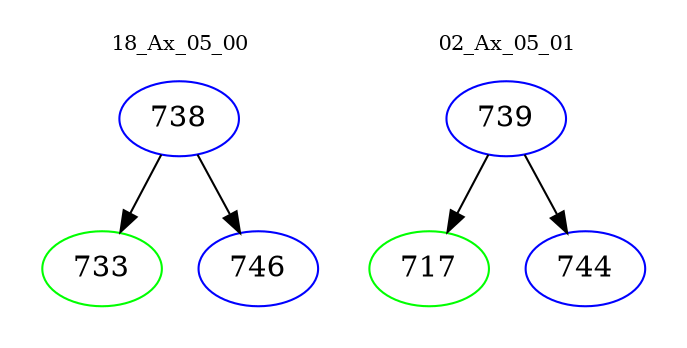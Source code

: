 digraph{
subgraph cluster_0 {
color = white
label = "18_Ax_05_00";
fontsize=10;
T0_738 [label="738", color="blue"]
T0_738 -> T0_733 [color="black"]
T0_733 [label="733", color="green"]
T0_738 -> T0_746 [color="black"]
T0_746 [label="746", color="blue"]
}
subgraph cluster_1 {
color = white
label = "02_Ax_05_01";
fontsize=10;
T1_739 [label="739", color="blue"]
T1_739 -> T1_717 [color="black"]
T1_717 [label="717", color="green"]
T1_739 -> T1_744 [color="black"]
T1_744 [label="744", color="blue"]
}
}
